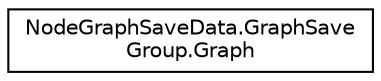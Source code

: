 digraph "Graphical Class Hierarchy"
{
 // LATEX_PDF_SIZE
  edge [fontname="Helvetica",fontsize="10",labelfontname="Helvetica",labelfontsize="10"];
  node [fontname="Helvetica",fontsize="10",shape=record];
  rankdir="LR";
  Node0 [label="NodeGraphSaveData.GraphSave\lGroup.Graph",height=0.2,width=0.4,color="black", fillcolor="white", style="filled",URL="$class_node_graph_save_data_1_1_graph_save_group_1_1_graph.html",tooltip=" "];
}

